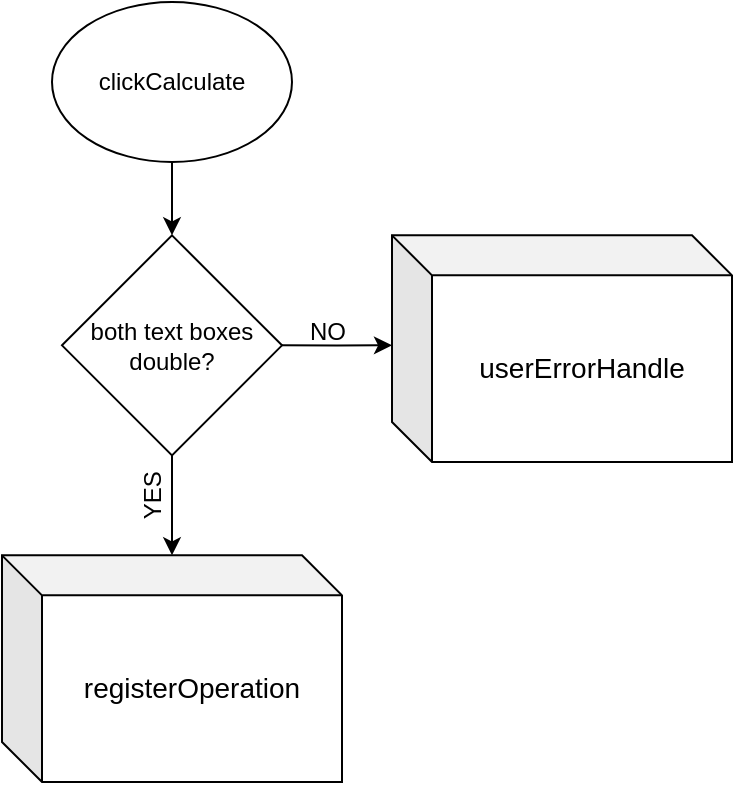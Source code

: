 <mxfile version="14.4.3" type="device"><diagram id="7WCl9esAc6OnONaXHaSA" name="Page-1"><mxGraphModel dx="1702" dy="495" grid="1" gridSize="10" guides="1" tooltips="1" connect="1" arrows="1" fold="1" page="1" pageScale="1" pageWidth="850" pageHeight="1100" math="0" shadow="0"><root><mxCell id="0"/><mxCell id="1" parent="0"/><mxCell id="EXPohHQWbllJPwO1W_zL-1" value="&lt;font style=&quot;font-size: 14px&quot;&gt;registerOperation&lt;/font&gt;" style="shape=cube;whiteSpace=wrap;html=1;boundedLbl=1;backgroundOutline=1;darkOpacity=0.05;darkOpacity2=0.1;" parent="1" vertex="1"><mxGeometry x="-550" y="386.67" width="170" height="113.33" as="geometry"/></mxCell><mxCell id="dCfHvgHgVCRceXG1alyk-2" style="edgeStyle=orthogonalEdgeStyle;rounded=0;orthogonalLoop=1;jettySize=auto;html=1;exitX=0.5;exitY=1;exitDx=0;exitDy=0;" edge="1" parent="1" source="dCfHvgHgVCRceXG1alyk-1"><mxGeometry relative="1" as="geometry"><mxPoint x="-465" y="226.67" as="targetPoint"/></mxGeometry></mxCell><mxCell id="dCfHvgHgVCRceXG1alyk-1" value="clickCalculate" style="ellipse;whiteSpace=wrap;html=1;" vertex="1" parent="1"><mxGeometry x="-525" y="110" width="120" height="80" as="geometry"/></mxCell><mxCell id="dCfHvgHgVCRceXG1alyk-6" style="edgeStyle=orthogonalEdgeStyle;rounded=0;orthogonalLoop=1;jettySize=auto;html=1;exitX=1;exitY=0.5;exitDx=0;exitDy=0;" edge="1" parent="1" source="dCfHvgHgVCRceXG1alyk-4"><mxGeometry relative="1" as="geometry"><mxPoint x="-355" y="281.67" as="targetPoint"/></mxGeometry></mxCell><mxCell id="dCfHvgHgVCRceXG1alyk-9" style="edgeStyle=orthogonalEdgeStyle;rounded=0;orthogonalLoop=1;jettySize=auto;html=1;exitX=0.5;exitY=1;exitDx=0;exitDy=0;" edge="1" parent="1" source="dCfHvgHgVCRceXG1alyk-4"><mxGeometry relative="1" as="geometry"><mxPoint x="-465" y="386.67" as="targetPoint"/></mxGeometry></mxCell><mxCell id="dCfHvgHgVCRceXG1alyk-4" value="&lt;font style=&quot;font-size: 12px&quot;&gt;both text boxes double?&lt;/font&gt;" style="rhombus;whiteSpace=wrap;html=1;" vertex="1" parent="1"><mxGeometry x="-520" y="226.67" width="110" height="110" as="geometry"/></mxCell><mxCell id="dCfHvgHgVCRceXG1alyk-7" value="YES" style="text;html=1;strokeColor=none;fillColor=none;align=center;verticalAlign=middle;whiteSpace=wrap;rounded=0;rotation=-90;" vertex="1" parent="1"><mxGeometry x="-495" y="346.67" width="40" height="20" as="geometry"/></mxCell><mxCell id="dCfHvgHgVCRceXG1alyk-10" value="NO" style="text;html=1;strokeColor=none;fillColor=none;align=center;verticalAlign=middle;whiteSpace=wrap;rounded=0;rotation=0;" vertex="1" parent="1"><mxGeometry x="-407" y="264.67" width="40" height="20" as="geometry"/></mxCell><mxCell id="dCfHvgHgVCRceXG1alyk-12" value="&lt;font style=&quot;font-size: 14px&quot;&gt;userErrorHandle&lt;/font&gt;" style="shape=cube;whiteSpace=wrap;html=1;boundedLbl=1;backgroundOutline=1;darkOpacity=0.05;darkOpacity2=0.1;" vertex="1" parent="1"><mxGeometry x="-355" y="226.67" width="170" height="113.33" as="geometry"/></mxCell></root></mxGraphModel></diagram></mxfile>